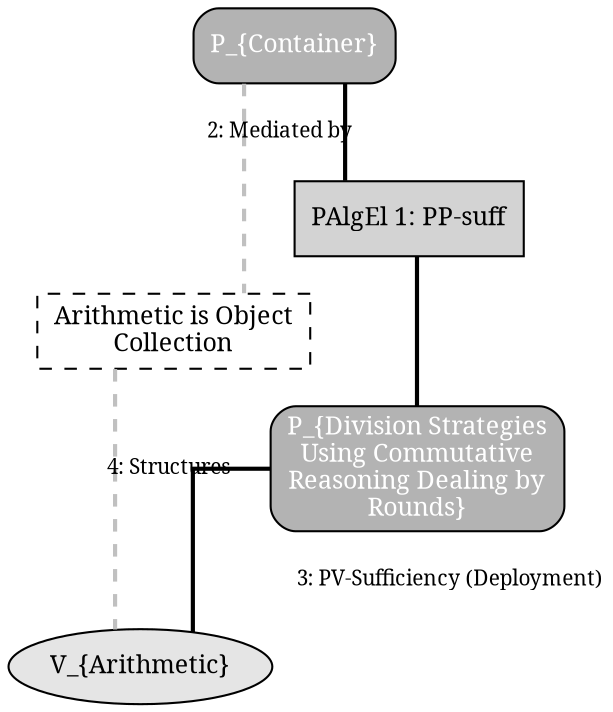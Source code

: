 // MUD for Division_Strategies_Using_Commutative_Reasoning_Dealing_by_Rounds
digraph {
	graph [rankdir=TB splines=ortho]
	node [fontname=Serif fontsize=12]
	edge [arrowhead=stealth fontname=Serif fontsize=10 penwidth=2.0]
	P_Embodied_Container [label="P_{Container}" fillcolor=gray70 fontcolor=white shape=box style="filled,rounded"]
	P_Strategy_Division_Strategies_Using_Commutative_Reasoning_Dealing_by_Rounds [label="P_{Division Strategies\nUsing Commutative\nReasoning Dealing by\nRounds}" fillcolor=gray70 fontcolor=white shape=box style="filled,rounded"]
	V_Arithmetic [label="V_{Arithmetic}" fillcolor=gray90 shape=ellipse style=filled]
	"Arithmetic is Object Collection" [label="Arithmetic is Object\nCollection" shape=box style=dashed]
	PAlgEl_1 [label="PAlgEl 1: PP-suff" fillcolor=lightgray fontcolor=black shape=box style=filled]
	P_Embodied_Container -> PAlgEl_1 [arrowhead=none color=black style=solid]
	PAlgEl_1 -> P_Strategy_Division_Strategies_Using_Commutative_Reasoning_Dealing_by_Rounds [color=black style=solid]
	P_Embodied_Container -> "Arithmetic is Object Collection" [label="2: Mediated by" color=gray style=dashed]
	P_Strategy_Division_Strategies_Using_Commutative_Reasoning_Dealing_by_Rounds -> V_Arithmetic [label="3: PV-Sufficiency (Deployment)" color=black style=solid]
	"Arithmetic is Object Collection" -> V_Arithmetic [label="4: Structures" color=gray style=dashed]
}
